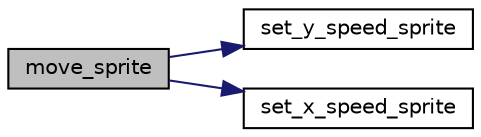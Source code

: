 digraph "move_sprite"
{
  edge [fontname="Helvetica",fontsize="10",labelfontname="Helvetica",labelfontsize="10"];
  node [fontname="Helvetica",fontsize="10",shape=record];
  rankdir="LR";
  Node1 [label="move_sprite",height=0.2,width=0.4,color="black", fillcolor="grey75", style="filled", fontcolor="black"];
  Node1 -> Node2 [color="midnightblue",fontsize="10",style="solid",fontname="Helvetica"];
  Node2 [label="set_y_speed_sprite",height=0.2,width=0.4,color="black", fillcolor="white", style="filled",URL="$sprite_8c.html#a4ca599f2889585f0c7a78ec6622d6928",tooltip="Sets a sprite&#39;s vertical speed to the specified. "];
  Node1 -> Node3 [color="midnightblue",fontsize="10",style="solid",fontname="Helvetica"];
  Node3 [label="set_x_speed_sprite",height=0.2,width=0.4,color="black", fillcolor="white", style="filled",URL="$sprite_8c.html#a4dd652976ab61cba06875d87e52df12f",tooltip="Sets a sprite&#39;s horizontal speed to the specified. "];
}
